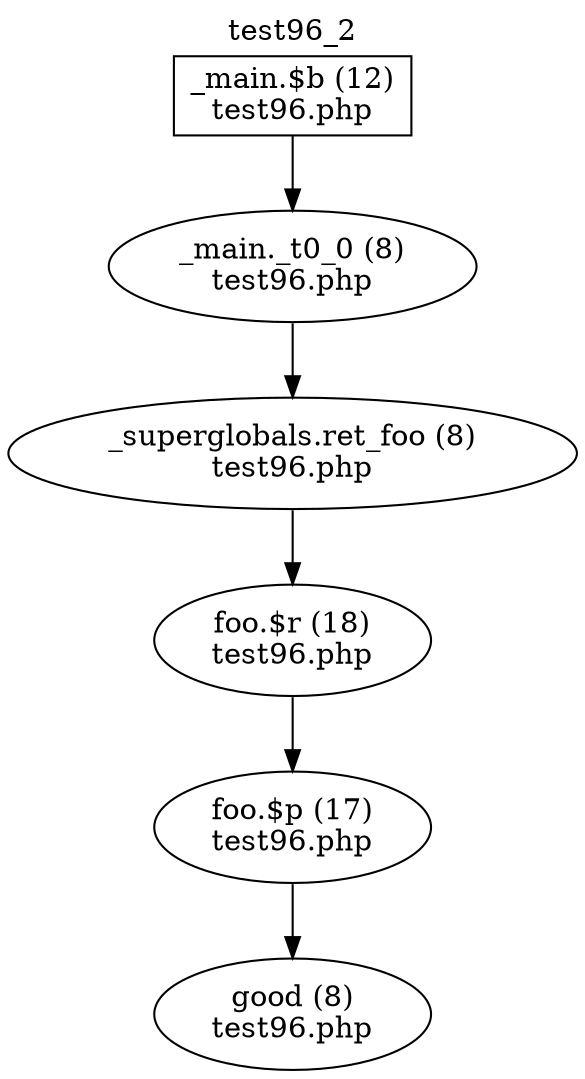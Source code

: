 digraph cfg {
  label="test96_2";
  labelloc=t;
  n1 [shape=box, label="_main.$b (12)\ntest96.php"];
  n2 [shape=ellipse, label="_main._t0_0 (8)\ntest96.php"];
  n3 [shape=ellipse, label="_superglobals.ret_foo (8)\ntest96.php"];
  n4 [shape=ellipse, label="foo.$r (18)\ntest96.php"];
  n5 [shape=ellipse, label="foo.$p (17)\ntest96.php"];
  n6 [shape=ellipse, label="good (8)\ntest96.php"];
  n1 -> n2;
  n2 -> n3;
  n3 -> n4;
  n4 -> n5;
  n5 -> n6;
}
